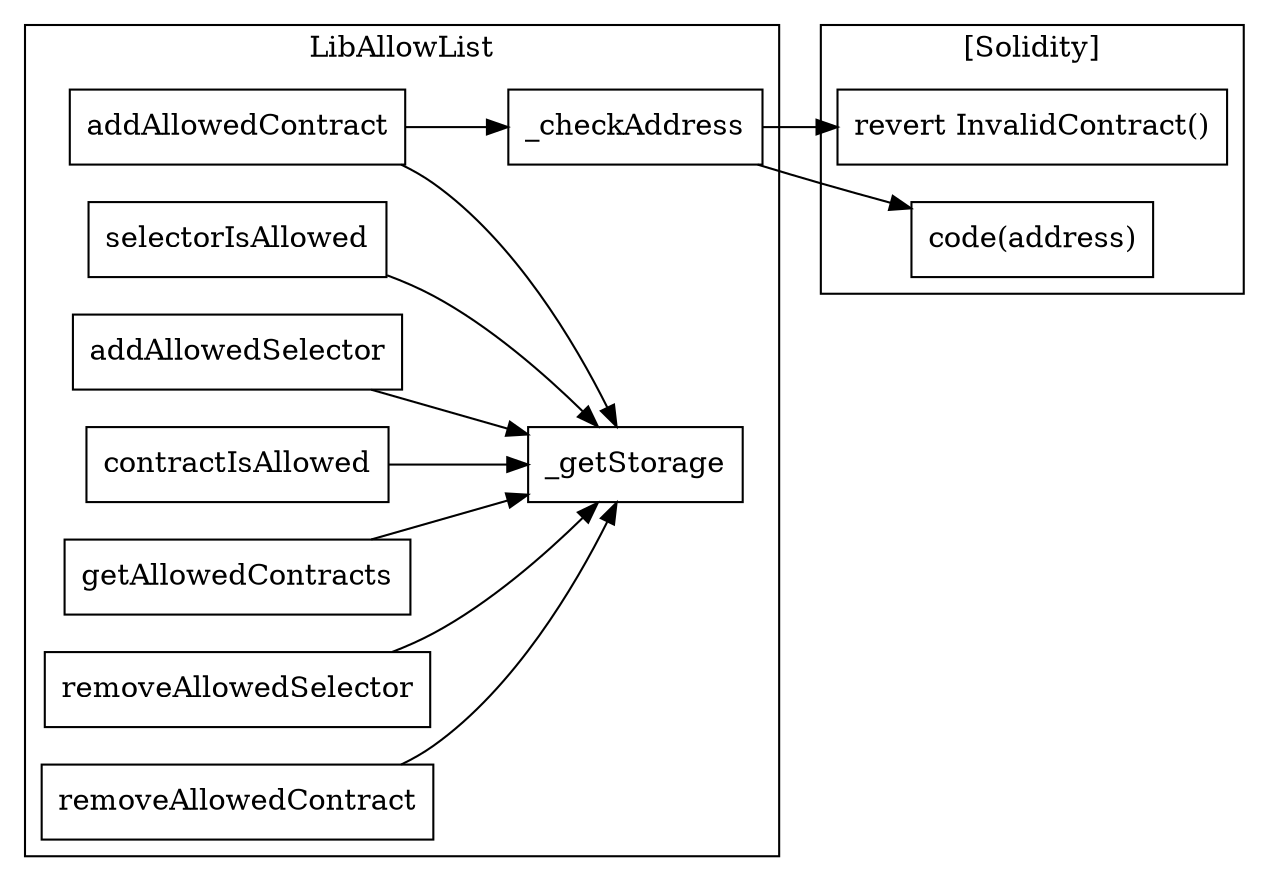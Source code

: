 strict digraph {
rankdir="LR"
node [shape=box]
subgraph cluster_249_LibAllowList {
label = "LibAllowList"
"249__getStorage" [label="_getStorage"]
"249_addAllowedContract" [label="addAllowedContract"]
"249_selectorIsAllowed" [label="selectorIsAllowed"]
"249_addAllowedSelector" [label="addAllowedSelector"]
"249_contractIsAllowed" [label="contractIsAllowed"]
"249__checkAddress" [label="_checkAddress"]
"249_getAllowedContracts" [label="getAllowedContracts"]
"249_removeAllowedSelector" [label="removeAllowedSelector"]
"249_removeAllowedContract" [label="removeAllowedContract"]
"249_removeAllowedContract" -> "249__getStorage"
"249_addAllowedContract" -> "249__getStorage"
"249_contractIsAllowed" -> "249__getStorage"
"249_addAllowedContract" -> "249__checkAddress"
"249_addAllowedSelector" -> "249__getStorage"
"249_getAllowedContracts" -> "249__getStorage"
"249_selectorIsAllowed" -> "249__getStorage"
"249_removeAllowedSelector" -> "249__getStorage"
}subgraph cluster_solidity {
label = "[Solidity]"
"revert InvalidContract()" 
"code(address)" 
"249__checkAddress" -> "code(address)"
"249__checkAddress" -> "revert InvalidContract()"
}
}